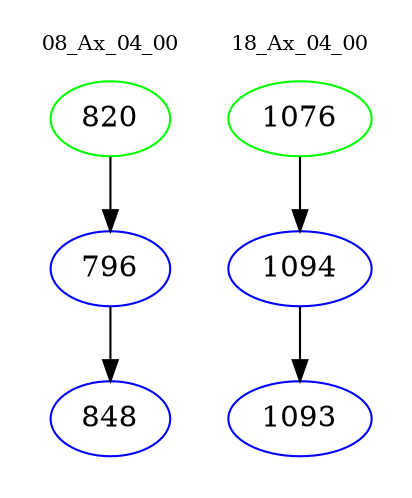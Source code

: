 digraph{
subgraph cluster_0 {
color = white
label = "08_Ax_04_00";
fontsize=10;
T0_820 [label="820", color="green"]
T0_820 -> T0_796 [color="black"]
T0_796 [label="796", color="blue"]
T0_796 -> T0_848 [color="black"]
T0_848 [label="848", color="blue"]
}
subgraph cluster_1 {
color = white
label = "18_Ax_04_00";
fontsize=10;
T1_1076 [label="1076", color="green"]
T1_1076 -> T1_1094 [color="black"]
T1_1094 [label="1094", color="blue"]
T1_1094 -> T1_1093 [color="black"]
T1_1093 [label="1093", color="blue"]
}
}
